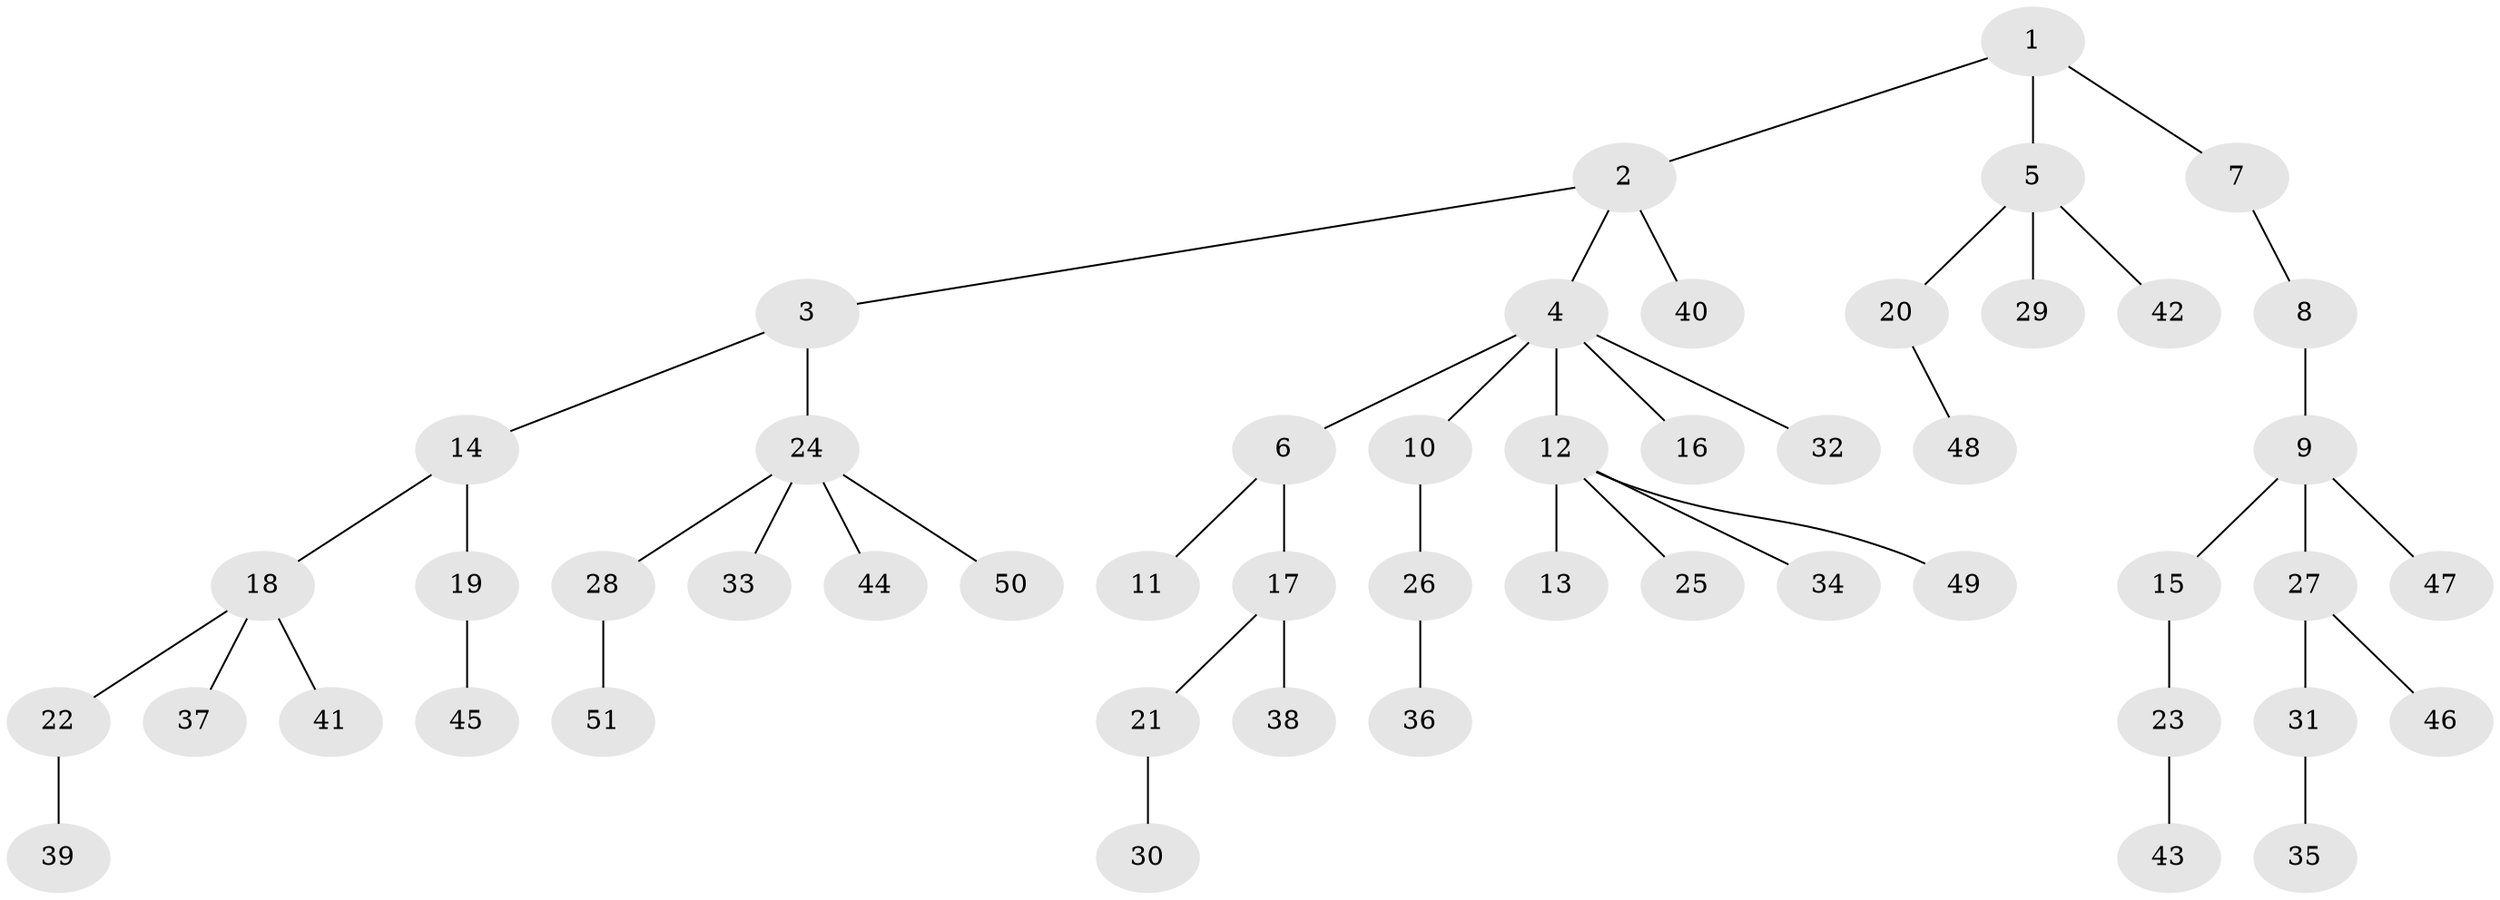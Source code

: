 // coarse degree distribution, {3: 0.11428571428571428, 4: 0.17142857142857143, 5: 0.02857142857142857, 2: 0.08571428571428572, 1: 0.6}
// Generated by graph-tools (version 1.1) at 2025/24/03/03/25 07:24:07]
// undirected, 51 vertices, 50 edges
graph export_dot {
graph [start="1"]
  node [color=gray90,style=filled];
  1;
  2;
  3;
  4;
  5;
  6;
  7;
  8;
  9;
  10;
  11;
  12;
  13;
  14;
  15;
  16;
  17;
  18;
  19;
  20;
  21;
  22;
  23;
  24;
  25;
  26;
  27;
  28;
  29;
  30;
  31;
  32;
  33;
  34;
  35;
  36;
  37;
  38;
  39;
  40;
  41;
  42;
  43;
  44;
  45;
  46;
  47;
  48;
  49;
  50;
  51;
  1 -- 2;
  1 -- 5;
  1 -- 7;
  2 -- 3;
  2 -- 4;
  2 -- 40;
  3 -- 14;
  3 -- 24;
  4 -- 6;
  4 -- 10;
  4 -- 12;
  4 -- 16;
  4 -- 32;
  5 -- 20;
  5 -- 29;
  5 -- 42;
  6 -- 11;
  6 -- 17;
  7 -- 8;
  8 -- 9;
  9 -- 15;
  9 -- 27;
  9 -- 47;
  10 -- 26;
  12 -- 13;
  12 -- 25;
  12 -- 34;
  12 -- 49;
  14 -- 18;
  14 -- 19;
  15 -- 23;
  17 -- 21;
  17 -- 38;
  18 -- 22;
  18 -- 37;
  18 -- 41;
  19 -- 45;
  20 -- 48;
  21 -- 30;
  22 -- 39;
  23 -- 43;
  24 -- 28;
  24 -- 33;
  24 -- 44;
  24 -- 50;
  26 -- 36;
  27 -- 31;
  27 -- 46;
  28 -- 51;
  31 -- 35;
}
